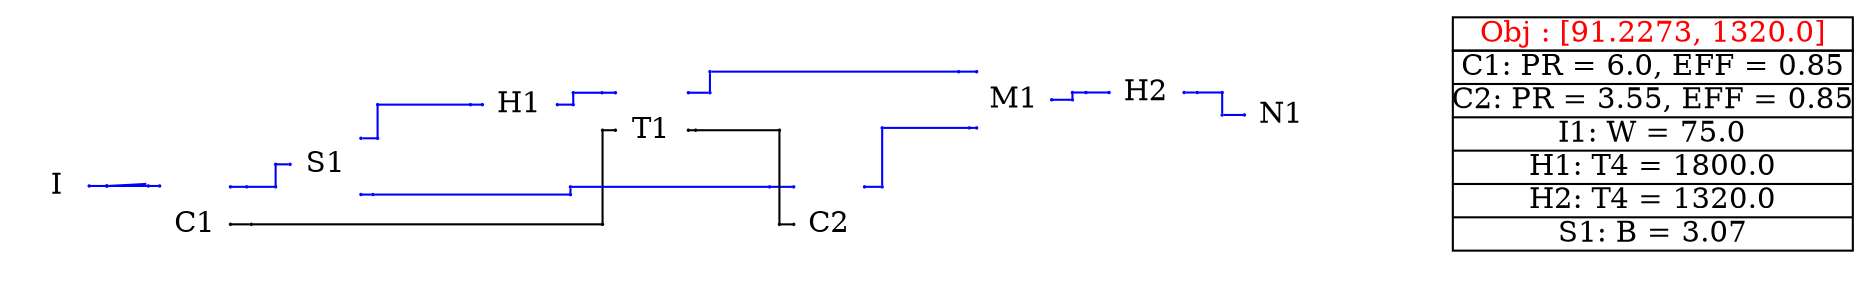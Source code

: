 graph sample32 {
	sizeNode1 [label="" color=white fixedsize=true height=0.01 pos="0,0!" shape=point width=0.01]
	sizeNode2 [label="" color=white fixedsize=true height=0.01 pos="8.958333333333334,1.8875000000000002!" shape=point width=0.01]
	configuration [label="{C1:  PR = 6.0, EFF = 0.85|C2:  PR = 3.55, EFF = 0.85|I1:  W = 75.0|H1:  T4 = 1800.0|H2:  T4 = 1320.0|S1:  B = 3.07}" color=black fixedsize=true height=1.3333333333333333 pos="10.958333333333334,0.9437500000000001!" shape=record width=2.6666666666666665]
	obj [label="Obj : [91.2273, 1320.0]" color=black fixedsize=true fontcolor=red height=0.2222222222222222 pos="10.958333333333334,1.7215277777777778!" shape=box width=2.6666666666666665]
	graph [layout=neato overlap=true]
	1 [label="" color=white height=0 image="C:\Users\57725\Desktop\work\component\\I.png" pos="0.318692181954215,0.708288488564238!" shape=box width=0]
	"1Label" [label=I color=white fixedsize=true height=0.2222222222222222 pos="0.318692181954215,0.708288488564238!" shape=box style=filled width=0.2222222222222222]
	2 [label="" color=white height=0 image="C:\Users\57725\Desktop\work\component\\C.png" pos="1.2398113549534608,0.4525641323451366!" shape=box width=0]
	"2Label" [label=C1 color=white fixedsize=true height=0.2222222222222222 pos="1.2398113549534608,0.4525641323451366!" shape=box style=filled width=0.2222222222222222]
	3 [label="" color=white height=0 image="C:\Users\57725\Desktop\work\component\\S.png" pos="2.109365738773316,0.8524623749947907!" shape=box width=0]
	"3Label" [label=S1 color=white fixedsize=true height=0.2222222222222222 pos="2.109365738773316,0.8524623749947907!" shape=box style=filled width=0.2222222222222222]
	4 [label="" color=white height=0 image="C:\Users\57725\Desktop\work\component\\T.png" pos="4.285386959217951,1.079873187052269!" shape=box width=0]
	"4Label" [label=T1 color=white fixedsize=true height=0.2222222222222222 pos="4.285386959217951,1.079873187052269!" shape=box style=filled width=0.2222222222222222]
	5 [label="" color=white height=0 image="C:\Users\57725\Desktop\work\component\\H.png" pos="3.4053423398612686,1.2503380931873183!" shape=box width=0]
	"5Label" [label=H1 color=white fixedsize=true height=0.2222222222222222 pos="3.4053423398612686,1.2503380931873183!" shape=box style=filled width=0.2222222222222222]
	6 [label="" color=white height=0 image="C:\Users\57725\Desktop\work\component\\C.png" pos="5.466801620041917,0.4523542195389189!" shape=box width=0]
	"6Label" [label=C2 color=white fixedsize=true height=0.2222222222222222 pos="5.466801620041917,0.4523542195389189!" shape=box style=filled width=0.2222222222222222]
	7 [label="" color=white height=0 image="C:\Users\57725\Desktop\work\component\\M.png" pos="6.700535276836002,1.282858075341475!" shape=box width=0]
	"7Label" [label=M1 color=white fixedsize=true height=0.2222222222222222 pos="6.700535276836002,1.282858075341475!" shape=box style=filled width=0.2222222222222222]
	8 [label="" color=white height=0 image="C:\Users\57725\Desktop\work\component\\H.png" pos="7.583195114230427,1.331237959203347!" shape=box width=0]
	"8Label" [label=H2 color=white fixedsize=true height=0.2222222222222222 pos="7.583195114230427,1.331237959203347!" shape=box style=filled width=0.2222222222222222]
	9 [label="" color=white height=0 image="C:\Users\57725\Desktop\work\component\\N.png" pos="8.485413960348197,1.1816856906757165!" shape=box width=0]
	"9Label" [label=N1 color=white fixedsize=true height=0.2222222222222222 pos="8.485413960348197,1.1816856906757165!" shape=box style=filled width=0.2222222222222222]
	2 [pos="1.2398113549534608,0.45828848856423804!"]
	"1_e" [label="" color=blue fixedsize=true height=0.01 pos="0.5339699597319929,0.708288488564238!" shape=point width=0.01]
	"1s_e" [label="" color=blue fixedsize=true height=0.01 pos="0.6514296541555359,0.708288488564238!" shape=point width=0.01]
	"1_e" -- "1s_e" [color=blue]
	C1_nw [label="" color=blue fixedsize=true height=0.01 pos="1.0037002438423497,0.708288488564238!" shape=point width=0.01]
	C1t_nw [label="" color=blue fixedsize=true height=0.01 pos="0.928653353552445,0.708288488564238!" shape=point width=0.01]
	C1_nw -- C1t_nw [color=blue]
	"1s_e":e -- C1t_nw:nw [color=blue]
	blankNode340 [label="" color=blue fixedsize=true height=0.01 pos="0.6514296541555359,0.708288488564238!" shape=point width=0.01]
	"1s_e" -- blankNode340 [color=blue]
	blankNode340 -- C1t_nw [color=blue]
	C1_ne [label="" color=blue fixedsize=true height=0.01 pos="1.4759224660645718,0.7025641323451366!" shape=point width=0.01]
	C1s_ne [label="" color=blue fixedsize=true height=0.01 pos="1.5834822263047168,0.7025641323451366!" shape=point width=0.01]
	C1_ne -- C1s_ne [color=blue]
	S1_w [label="" color=blue fixedsize=true height=0.01 pos="1.8732546276622049,0.8524623749947907!" shape=point width=0.01]
	S1t_w [label="" color=blue fixedsize=true height=0.01 pos="1.7769158047963094,0.8524623749947907!" shape=point width=0.01]
	S1_w -- S1t_w [color=blue]
	blankNode341 [label="" color=blue fixedsize=true height=0.01 pos="1.7769158047963094,0.7025641323451366!" shape=point width=0.01]
	C1s_ne -- blankNode341 [color=blue]
	blankNode341 -- S1t_w [color=blue]
	C1_e [label="" color=black fixedsize=true height=0.01 pos="1.4759224660645718,0.4525641323451366!" shape=point width=0.01]
	C1s_e [label="" color=black fixedsize=true height=0.01 pos="1.6149038526082635,0.4525641323451366!" shape=point width=0.01]
	C1_e -- C1s_e [color=black]
	T1_w [label="" color=black fixedsize=true height=0.01 pos="4.042331403662396,1.079873187052269!" shape=point width=0.01]
	T1t_w [label="" color=black fixedsize=true height=0.01 pos="3.9564362168123086,1.079873187052269!" shape=point width=0.01]
	T1_w -- T1t_w [color=black]
	blankNode342 [label="" color=black fixedsize=true height=0.01 pos="3.9564362168123086,0.4525641323451366!" shape=point width=0.01]
	C1s_e -- blankNode342 [color=black]
	blankNode342 -- T1t_w [color=black]
	S1_ne [label="" color=blue fixedsize=true height=0.01 pos="2.345476849884427,1.0260734861059018!" shape=point width=0.01]
	S1s_ne [label="" color=blue fixedsize=true height=0.01 pos="2.4567609559472308,1.0260734861059018!" shape=point width=0.01]
	S1_ne -- S1s_ne [color=blue]
	H1_w [label="" color=blue fixedsize=true height=0.01 pos="3.1553423398612686,1.2503380931873183!" shape=point width=0.01]
	H1t_w [label="" color=blue fixedsize=true height=0.01 pos="3.0762141821116624,1.2503380931873183!" shape=point width=0.01]
	H1_w -- H1t_w [color=blue]
	blankNode343 [label="" color=blue fixedsize=true height=0.01 pos="2.4567609559472308,1.2503380931873183!" shape=point width=0.01]
	S1s_ne -- blankNode343 [color=blue]
	blankNode343 -- H1t_w [color=blue]
	S1_se [label="" color=blue fixedsize=true height=0.01 pos="2.345476849884427,0.6510734861059019!" shape=point width=0.01]
	S1s_se [label="" color=blue fixedsize=true height=0.01 pos="2.4253745105249016,0.6510734861059019!" shape=point width=0.01]
	S1_se -- S1s_se [color=blue]
	C2_nw [label="" color=blue fixedsize=true height=0.01 pos="5.230690508930806,0.7023542195389189!" shape=point width=0.01]
	C2t_nw [label="" color=blue fixedsize=true height=0.01 pos="5.06985307591287,0.7023542195389189!" shape=point width=0.01]
	C2_nw -- C2t_nw [color=blue]
	blankNode344 [label="" color=blue fixedsize=true height=0.01 pos="3.7423444142122926,0.6510734861059019!" shape=point width=0.01]
	blankNode345 [label="" color=blue fixedsize=true height=0.01 pos="3.7423444142122926,0.7023542195389189!" shape=point width=0.01]
	S1s_se -- blankNode344 [color=blue]
	blankNode344 -- blankNode345 [color=blue]
	blankNode345 -- C2t_nw [color=blue]
	H1_e [label="" color=blue fixedsize=true height=0.01 pos="3.6553423398612686,1.2503380931873183!" shape=point width=0.01]
	H1s_e [label="" color=blue fixedsize=true height=0.01 pos="3.7609827702989693,1.2503380931873183!" shape=point width=0.01]
	H1_e -- H1s_e [color=blue]
	T1_nw [label="" color=blue fixedsize=true height=0.01 pos="4.042331403662396,1.329873187052269!" shape=point width=0.01]
	T1t_nw [label="" color=blue fixedsize=true height=0.01 pos="3.954330906188824,1.329873187052269!" shape=point width=0.01]
	T1_nw -- T1t_nw [color=blue]
	blankNode346 [label="" color=blue fixedsize=true height=0.01 pos="3.7609827702989693,1.329873187052269!" shape=point width=0.01]
	H1s_e -- blankNode346 [color=blue]
	blankNode346 -- T1t_nw [color=blue]
	M1_e [label="" color=blue fixedsize=true height=0.01 pos="6.950535276836002,1.282858075341475!" shape=point width=0.01]
	M1s_e [label="" color=blue fixedsize=true height=0.01 pos="7.088999419602082,1.282858075341475!" shape=point width=0.01]
	M1_e -- M1s_e [color=blue]
	H2_w [label="" color=blue fixedsize=true height=0.01 pos="7.333195114230427,1.331237959203347!" shape=point width=0.01]
	H2t_w [label="" color=blue fixedsize=true height=0.01 pos="7.179141000823999,1.331237959203347!" shape=point width=0.01]
	H2_w -- H2t_w [color=blue]
	blankNode347 [label="" color=blue fixedsize=true height=0.01 pos="7.088999419602082,1.331237959203347!" shape=point width=0.01]
	M1s_e -- blankNode347 [color=blue]
	blankNode347 -- H2t_w [color=blue]
	H2_e [label="" color=blue fixedsize=true height=0.01 pos="7.833195114230427,1.331237959203347!" shape=point width=0.01]
	H2s_e [label="" color=blue fixedsize=true height=0.01 pos="7.921105305464262,1.331237959203347!" shape=point width=0.01]
	H2_e -- H2s_e [color=blue]
	N1_w [label="" color=blue fixedsize=true height=0.01 pos="8.235413960348197,1.1816856906757165!" shape=point width=0.01]
	N1t_w [label="" color=blue fixedsize=true height=0.01 pos="8.087345651919486,1.1816856906757165!" shape=point width=0.01]
	N1_w -- N1t_w [color=blue]
	blankNode348 [label="" color=blue fixedsize=true height=0.01 pos="8.087345651919486,1.331237959203347!" shape=point width=0.01]
	H2s_e -- blankNode348 [color=blue]
	blankNode348 -- N1t_w [color=blue]
	T1_ne [label="" color=blue fixedsize=true height=0.01 pos="4.528442514773507,1.329873187052269!" shape=point width=0.01]
	T1s_ne [label="" color=blue fixedsize=true height=0.01 pos="4.672399268597654,1.329873187052269!" shape=point width=0.01]
	T1_ne -- T1s_ne [color=blue]
	M1_nw [label="" color=blue fixedsize=true height=0.01 pos="6.450535276836002,1.470358075341475!" shape=point width=0.01]
	M1t_nw [label="" color=blue fixedsize=true height=0.01 pos="6.330270522787519,1.470358075341475!" shape=point width=0.01]
	M1_nw -- M1t_nw [color=blue]
	blankNode349 [label="" color=blue fixedsize=true height=0.01 pos="4.672399268597654,1.470358075341475!" shape=point width=0.01]
	T1s_ne -- blankNode349 [color=blue]
	blankNode349 -- M1t_nw [color=blue]
	T1_e [label="" color=black fixedsize=true height=0.01 pos="4.528442514773507,1.079873187052269!" shape=point width=0.01]
	T1s_e [label="" color=black fixedsize=true height=0.01 pos="4.577008513027061,1.079873187052269!" shape=point width=0.01]
	T1_e -- T1s_e [color=black]
	C2_w [label="" color=black fixedsize=true height=0.01 pos="5.230690508930806,0.4523542195389189!" shape=point width=0.01]
	C2t_w [label="" color=black fixedsize=true height=0.01 pos="5.135627547405039,0.4523542195389189!" shape=point width=0.01]
	C2_w -- C2t_w [color=black]
	blankNode350 [label="" color=black fixedsize=true height=0.01 pos="5.135627547405039,1.079873187052269!" shape=point width=0.01]
	T1s_e -- blankNode350 [color=black]
	blankNode350 -- C2t_w [color=black]
	C2_ne [label="" color=blue fixedsize=true height=0.01 pos="5.702912731153028,0.7023542195389189!" shape=point width=0.01]
	C2s_ne [label="" color=blue fixedsize=true height=0.01 pos="5.820648864605164,0.7023542195389189!" shape=point width=0.01]
	C2_ne -- C2s_ne [color=blue]
	M1_sw [label="" color=blue fixedsize=true height=0.01 pos="6.450535276836002,1.095358075341475!" shape=point width=0.01]
	M1t_sw [label="" color=blue fixedsize=true height=0.01 pos="6.402254739277013,1.095358075341475!" shape=point width=0.01]
	M1_sw -- M1t_sw [color=blue]
	blankNode351 [label="" color=blue fixedsize=true height=0.01 pos="5.820648864605164,1.095358075341475!" shape=point width=0.01]
	C2s_ne -- blankNode351 [color=blue]
	blankNode351 -- M1t_sw [color=blue]
}
